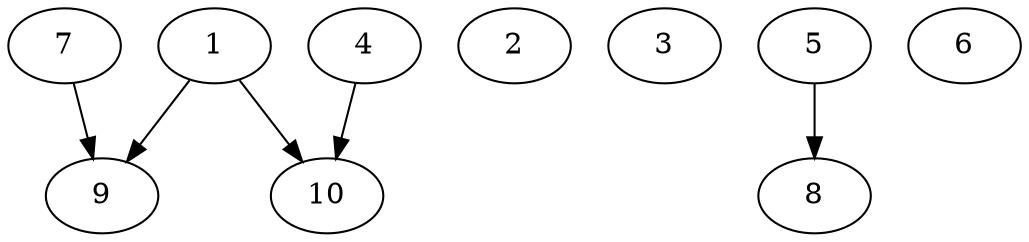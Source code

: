 // DAG automatically generated by daggen at Thu Oct  3 13:58:04 2019
// ./daggen --dot -n 10 --ccr 0.4 --fat 0.9 --regular 0.5 --density 0.5 --mindata 5242880 --maxdata 52428800 
digraph G {
  1 [size="83950080", alpha="0.00", expect_size="33580032"] 
  1 -> 9 [size ="33580032"]
  1 -> 10 [size ="33580032"]
  2 [size="61655040", alpha="0.08", expect_size="24662016"] 
  3 [size="62279680", alpha="0.17", expect_size="24911872"] 
  4 [size="65390080", alpha="0.10", expect_size="26156032"] 
  4 -> 10 [size ="26156032"]
  5 [size="93035520", alpha="0.00", expect_size="37214208"] 
  5 -> 8 [size ="37214208"]
  6 [size="43361280", alpha="0.11", expect_size="17344512"] 
  7 [size="42524160", alpha="0.10", expect_size="17009664"] 
  7 -> 9 [size ="17009664"]
  8 [size="104921600", alpha="0.19", expect_size="41968640"] 
  9 [size="109391360", alpha="0.08", expect_size="43756544"] 
  10 [size="79306240", alpha="0.19", expect_size="31722496"] 
}
